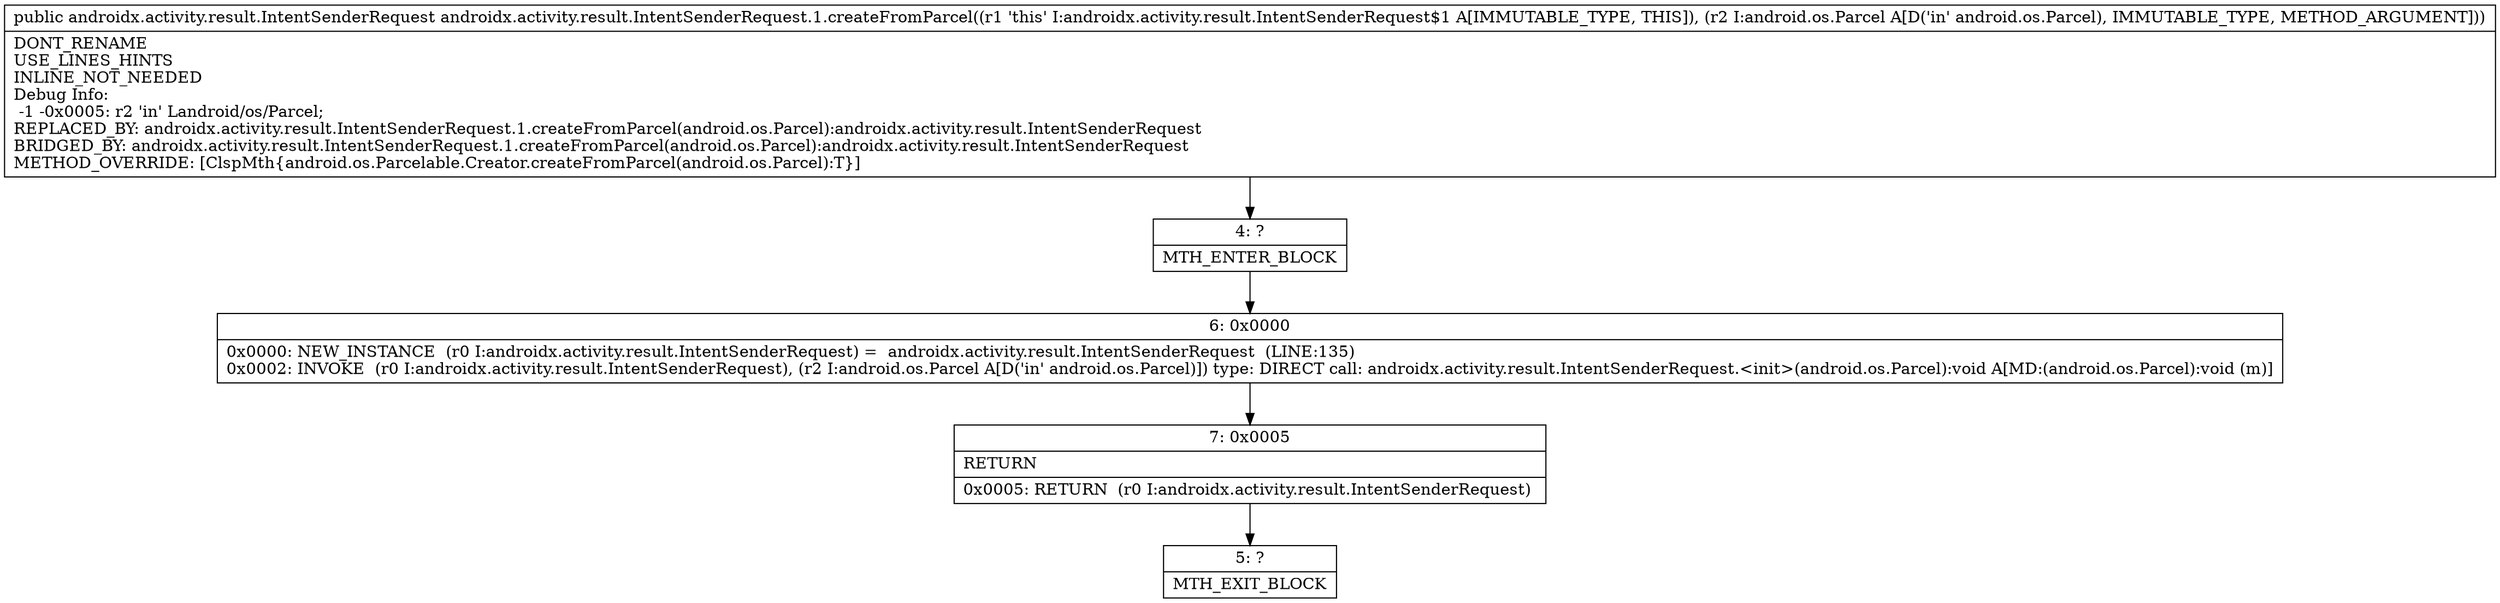 digraph "CFG forandroidx.activity.result.IntentSenderRequest.1.createFromParcel(Landroid\/os\/Parcel;)Landroidx\/activity\/result\/IntentSenderRequest;" {
Node_4 [shape=record,label="{4\:\ ?|MTH_ENTER_BLOCK\l}"];
Node_6 [shape=record,label="{6\:\ 0x0000|0x0000: NEW_INSTANCE  (r0 I:androidx.activity.result.IntentSenderRequest) =  androidx.activity.result.IntentSenderRequest  (LINE:135)\l0x0002: INVOKE  (r0 I:androidx.activity.result.IntentSenderRequest), (r2 I:android.os.Parcel A[D('in' android.os.Parcel)]) type: DIRECT call: androidx.activity.result.IntentSenderRequest.\<init\>(android.os.Parcel):void A[MD:(android.os.Parcel):void (m)]\l}"];
Node_7 [shape=record,label="{7\:\ 0x0005|RETURN\l|0x0005: RETURN  (r0 I:androidx.activity.result.IntentSenderRequest) \l}"];
Node_5 [shape=record,label="{5\:\ ?|MTH_EXIT_BLOCK\l}"];
MethodNode[shape=record,label="{public androidx.activity.result.IntentSenderRequest androidx.activity.result.IntentSenderRequest.1.createFromParcel((r1 'this' I:androidx.activity.result.IntentSenderRequest$1 A[IMMUTABLE_TYPE, THIS]), (r2 I:android.os.Parcel A[D('in' android.os.Parcel), IMMUTABLE_TYPE, METHOD_ARGUMENT]))  | DONT_RENAME\lUSE_LINES_HINTS\lINLINE_NOT_NEEDED\lDebug Info:\l  \-1 \-0x0005: r2 'in' Landroid\/os\/Parcel;\lREPLACED_BY: androidx.activity.result.IntentSenderRequest.1.createFromParcel(android.os.Parcel):androidx.activity.result.IntentSenderRequest\lBRIDGED_BY: androidx.activity.result.IntentSenderRequest.1.createFromParcel(android.os.Parcel):androidx.activity.result.IntentSenderRequest\lMETHOD_OVERRIDE: [ClspMth\{android.os.Parcelable.Creator.createFromParcel(android.os.Parcel):T\}]\l}"];
MethodNode -> Node_4;Node_4 -> Node_6;
Node_6 -> Node_7;
Node_7 -> Node_5;
}


